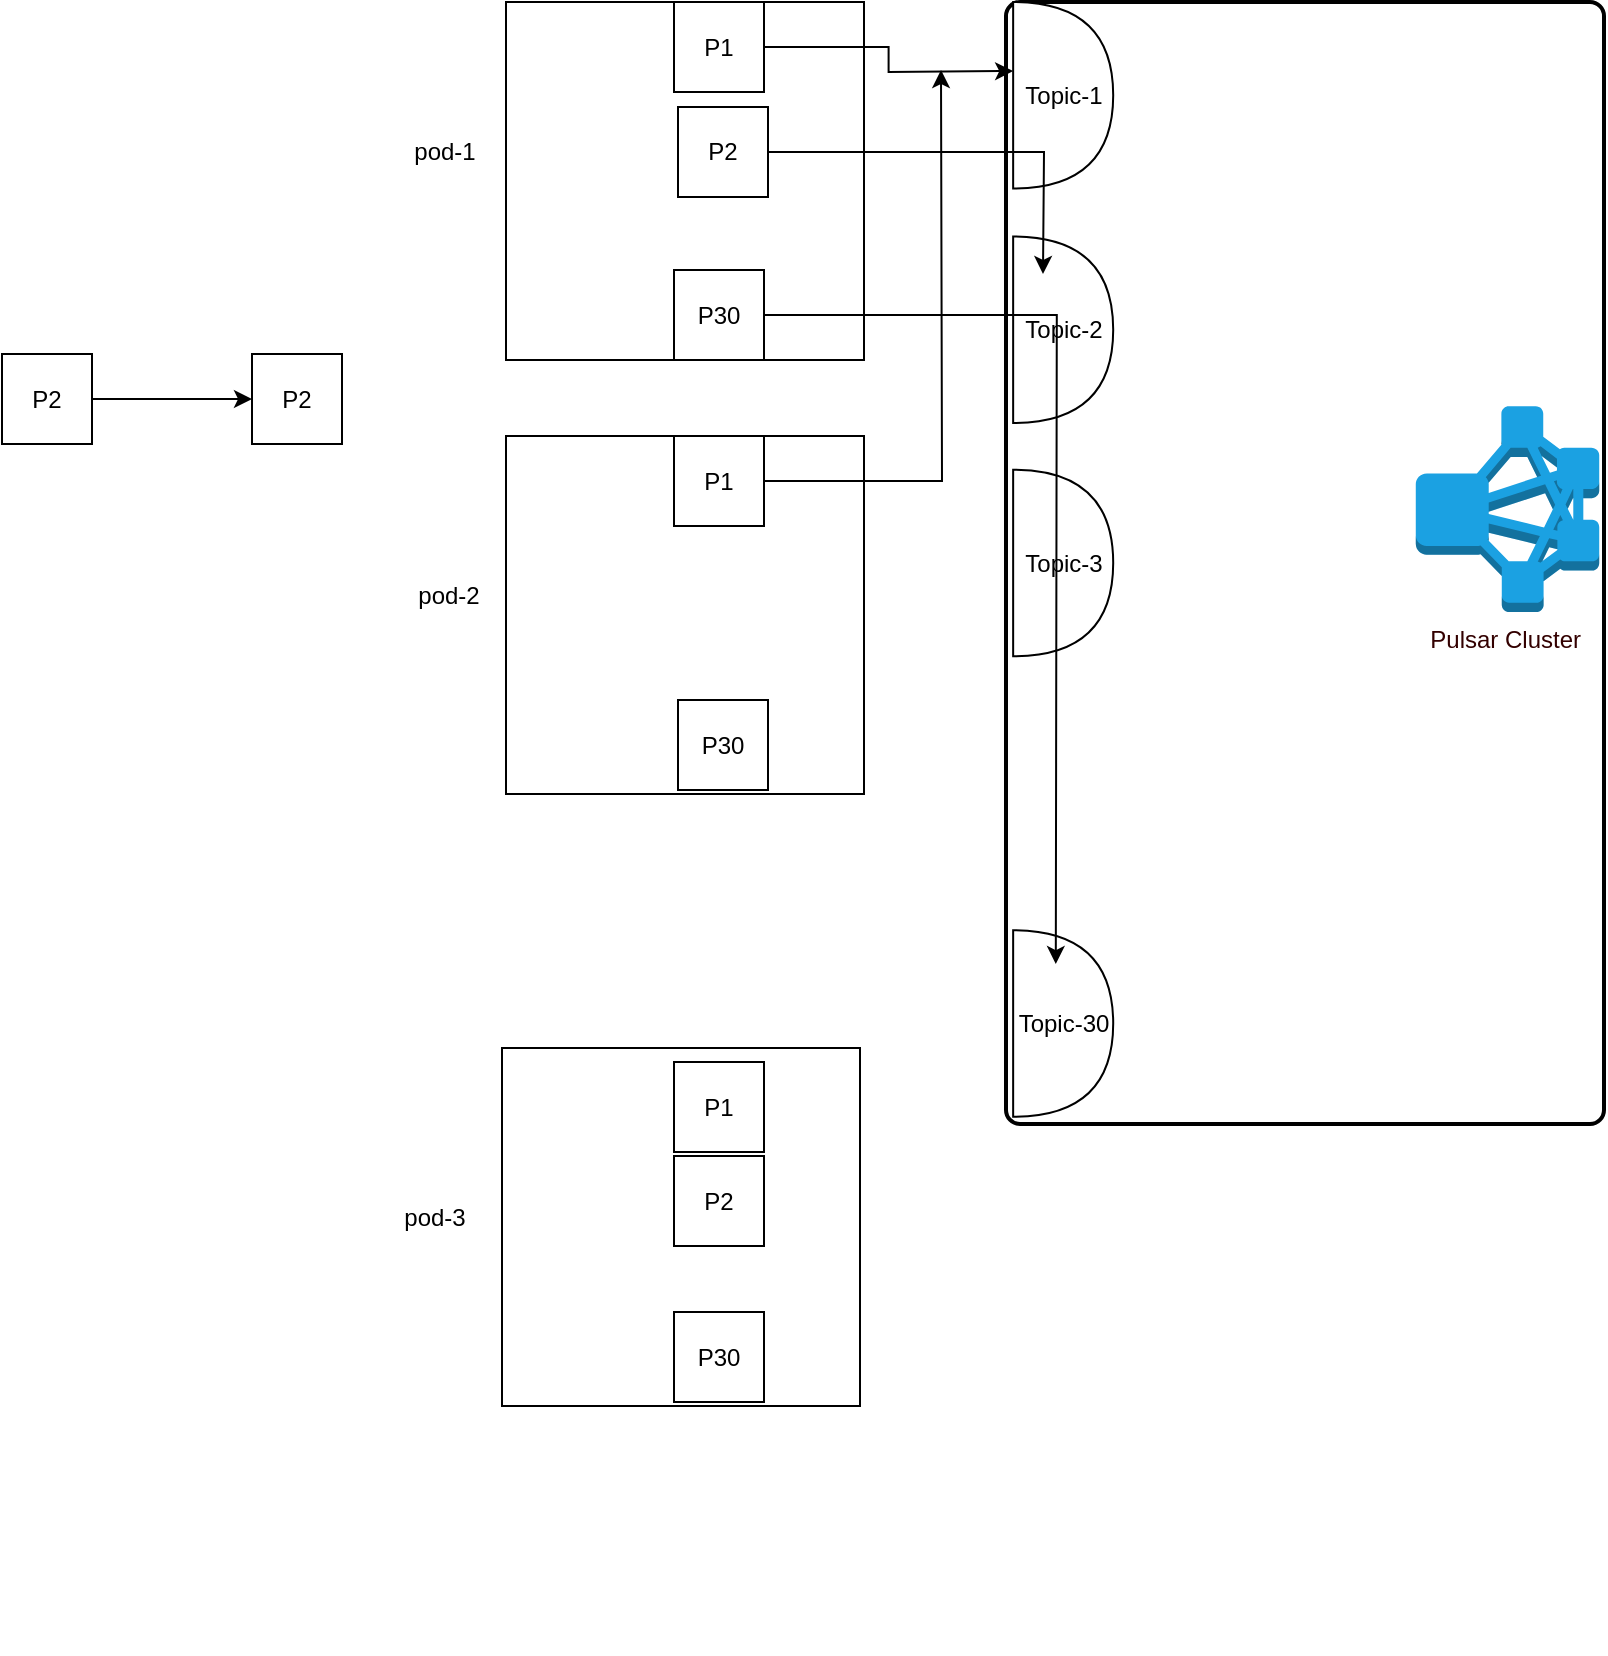 <mxfile version="21.5.2" type="github">
  <diagram name="Page-1" id="m1dlRhAr2hvzv_chCx6v">
    <mxGraphModel dx="826" dy="488" grid="0" gridSize="10" guides="1" tooltips="1" connect="1" arrows="1" fold="1" page="1" pageScale="1" pageWidth="827" pageHeight="1169" math="0" shadow="0">
      <root>
        <mxCell id="0" />
        <mxCell id="1" parent="0" />
        <mxCell id="j6-zWIskrlPnQ-3l_aw4-5" value="" style="group" vertex="1" connectable="0" parent="1">
          <mxGeometry x="519" y="29" width="299" height="561" as="geometry" />
        </mxCell>
        <mxCell id="j6-zWIskrlPnQ-3l_aw4-3" value="" style="rounded=1;whiteSpace=wrap;html=1;absoluteArcSize=1;arcSize=14;strokeWidth=2;" vertex="1" parent="j6-zWIskrlPnQ-3l_aw4-5">
          <mxGeometry width="299" height="561" as="geometry" />
        </mxCell>
        <mxCell id="j6-zWIskrlPnQ-3l_aw4-4" value="&lt;font color=&quot;#330000&quot;&gt;Pulsar Cluster&amp;nbsp;&lt;/font&gt;" style="outlineConnect=0;dashed=0;verticalLabelPosition=bottom;verticalAlign=top;align=center;html=1;shape=mxgraph.aws3.emr_cluster;fillColor=#1ba1e2;strokeColor=#006EAF;fontColor=#ffffff;" vertex="1" parent="j6-zWIskrlPnQ-3l_aw4-5">
          <mxGeometry x="204.892" y="202.151" width="91.725" height="102.87" as="geometry" />
        </mxCell>
        <mxCell id="j6-zWIskrlPnQ-3l_aw4-6" value="Topic-1" style="shape=or;whiteSpace=wrap;html=1;" vertex="1" parent="j6-zWIskrlPnQ-3l_aw4-5">
          <mxGeometry x="3.574" width="50.032" height="93.301" as="geometry" />
        </mxCell>
        <mxCell id="j6-zWIskrlPnQ-3l_aw4-7" value="Topic-2" style="shape=or;whiteSpace=wrap;html=1;" vertex="1" parent="j6-zWIskrlPnQ-3l_aw4-5">
          <mxGeometry x="3.574" y="117.224" width="50.032" height="93.301" as="geometry" />
        </mxCell>
        <mxCell id="j6-zWIskrlPnQ-3l_aw4-8" value="Topic-3" style="shape=or;whiteSpace=wrap;html=1;" vertex="1" parent="j6-zWIskrlPnQ-3l_aw4-5">
          <mxGeometry x="3.574" y="233.85" width="50.032" height="93.301" as="geometry" />
        </mxCell>
        <mxCell id="j6-zWIskrlPnQ-3l_aw4-9" value="Topic-30" style="shape=or;whiteSpace=wrap;html=1;" vertex="1" parent="j6-zWIskrlPnQ-3l_aw4-5">
          <mxGeometry x="3.574" y="464.111" width="50.032" height="93.301" as="geometry" />
        </mxCell>
        <mxCell id="j6-zWIskrlPnQ-3l_aw4-25" value="pod-1" style="text;html=1;align=center;verticalAlign=middle;resizable=0;points=[];autosize=1;strokeColor=none;fillColor=none;" vertex="1" parent="1">
          <mxGeometry x="213" y="91" width="49" height="26" as="geometry" />
        </mxCell>
        <mxCell id="j6-zWIskrlPnQ-3l_aw4-26" value="pod-2" style="text;html=1;align=center;verticalAlign=middle;resizable=0;points=[];autosize=1;strokeColor=none;fillColor=none;" vertex="1" parent="1">
          <mxGeometry x="215" y="313" width="49" height="26" as="geometry" />
        </mxCell>
        <mxCell id="j6-zWIskrlPnQ-3l_aw4-31" value="" style="group" vertex="1" connectable="0" parent="1">
          <mxGeometry x="267" y="552" width="179" height="303" as="geometry" />
        </mxCell>
        <mxCell id="j6-zWIskrlPnQ-3l_aw4-32" value="" style="group" vertex="1" connectable="0" parent="j6-zWIskrlPnQ-3l_aw4-31">
          <mxGeometry width="179" height="179" as="geometry" />
        </mxCell>
        <mxCell id="j6-zWIskrlPnQ-3l_aw4-33" value="" style="whiteSpace=wrap;html=1;aspect=fixed;" vertex="1" parent="j6-zWIskrlPnQ-3l_aw4-32">
          <mxGeometry width="179" height="179" as="geometry" />
        </mxCell>
        <mxCell id="j6-zWIskrlPnQ-3l_aw4-34" value="P1" style="whiteSpace=wrap;html=1;aspect=fixed;" vertex="1" parent="j6-zWIskrlPnQ-3l_aw4-32">
          <mxGeometry x="86" y="7" width="45" height="45" as="geometry" />
        </mxCell>
        <mxCell id="j6-zWIskrlPnQ-3l_aw4-35" value="P30" style="whiteSpace=wrap;html=1;aspect=fixed;" vertex="1" parent="j6-zWIskrlPnQ-3l_aw4-32">
          <mxGeometry x="86" y="132" width="45" height="45" as="geometry" />
        </mxCell>
        <mxCell id="j6-zWIskrlPnQ-3l_aw4-36" value="P2" style="whiteSpace=wrap;html=1;aspect=fixed;" vertex="1" parent="j6-zWIskrlPnQ-3l_aw4-32">
          <mxGeometry x="86" y="54" width="45" height="45" as="geometry" />
        </mxCell>
        <mxCell id="j6-zWIskrlPnQ-3l_aw4-38" value="pod-3" style="text;html=1;align=center;verticalAlign=middle;resizable=0;points=[];autosize=1;strokeColor=none;fillColor=none;" vertex="1" parent="1">
          <mxGeometry x="208" y="624" width="49" height="26" as="geometry" />
        </mxCell>
        <mxCell id="j6-zWIskrlPnQ-3l_aw4-1" value="" style="whiteSpace=wrap;html=1;aspect=fixed;" vertex="1" parent="1">
          <mxGeometry x="269" y="29" width="179" height="179" as="geometry" />
        </mxCell>
        <mxCell id="j6-zWIskrlPnQ-3l_aw4-59" value="" style="edgeStyle=orthogonalEdgeStyle;rounded=0;orthogonalLoop=1;jettySize=auto;html=1;" edge="1" parent="1" source="j6-zWIskrlPnQ-3l_aw4-10">
          <mxGeometry relative="1" as="geometry">
            <mxPoint x="522.57" y="63.5" as="targetPoint" />
          </mxGeometry>
        </mxCell>
        <mxCell id="j6-zWIskrlPnQ-3l_aw4-10" value="P1" style="whiteSpace=wrap;html=1;aspect=fixed;" vertex="1" parent="1">
          <mxGeometry x="353" y="29" width="45" height="45" as="geometry" />
        </mxCell>
        <mxCell id="j6-zWIskrlPnQ-3l_aw4-57" value="" style="edgeStyle=orthogonalEdgeStyle;rounded=0;orthogonalLoop=1;jettySize=auto;html=1;" edge="1" parent="1" source="j6-zWIskrlPnQ-3l_aw4-11">
          <mxGeometry relative="1" as="geometry">
            <mxPoint x="543.9" y="510.01" as="targetPoint" />
          </mxGeometry>
        </mxCell>
        <mxCell id="j6-zWIskrlPnQ-3l_aw4-11" value="P30" style="whiteSpace=wrap;html=1;aspect=fixed;" vertex="1" parent="1">
          <mxGeometry x="353" y="163" width="45" height="45" as="geometry" />
        </mxCell>
        <mxCell id="j6-zWIskrlPnQ-3l_aw4-55" value="" style="edgeStyle=orthogonalEdgeStyle;rounded=0;orthogonalLoop=1;jettySize=auto;html=1;" edge="1" parent="1" source="j6-zWIskrlPnQ-3l_aw4-12">
          <mxGeometry relative="1" as="geometry">
            <mxPoint x="537.5" y="165" as="targetPoint" />
          </mxGeometry>
        </mxCell>
        <mxCell id="j6-zWIskrlPnQ-3l_aw4-12" value="P2" style="whiteSpace=wrap;html=1;aspect=fixed;" vertex="1" parent="1">
          <mxGeometry x="355" y="81.5" width="45" height="45" as="geometry" />
        </mxCell>
        <mxCell id="j6-zWIskrlPnQ-3l_aw4-21" value="" style="whiteSpace=wrap;html=1;aspect=fixed;" vertex="1" parent="1">
          <mxGeometry x="269" y="246" width="179" height="179" as="geometry" />
        </mxCell>
        <mxCell id="j6-zWIskrlPnQ-3l_aw4-61" value="" style="edgeStyle=orthogonalEdgeStyle;rounded=0;orthogonalLoop=1;jettySize=auto;html=1;" edge="1" parent="1" source="j6-zWIskrlPnQ-3l_aw4-22">
          <mxGeometry relative="1" as="geometry">
            <mxPoint x="486.5" y="63" as="targetPoint" />
          </mxGeometry>
        </mxCell>
        <mxCell id="j6-zWIskrlPnQ-3l_aw4-22" value="P1" style="whiteSpace=wrap;html=1;aspect=fixed;" vertex="1" parent="1">
          <mxGeometry x="353" y="246" width="45" height="45" as="geometry" />
        </mxCell>
        <mxCell id="j6-zWIskrlPnQ-3l_aw4-23" value="P30" style="whiteSpace=wrap;html=1;aspect=fixed;" vertex="1" parent="1">
          <mxGeometry x="355" y="378" width="45" height="45" as="geometry" />
        </mxCell>
        <mxCell id="j6-zWIskrlPnQ-3l_aw4-63" value="" style="edgeStyle=orthogonalEdgeStyle;rounded=0;orthogonalLoop=1;jettySize=auto;html=1;" edge="1" parent="1" source="j6-zWIskrlPnQ-3l_aw4-24" target="j6-zWIskrlPnQ-3l_aw4-62">
          <mxGeometry relative="1" as="geometry" />
        </mxCell>
        <mxCell id="j6-zWIskrlPnQ-3l_aw4-24" value="P2" style="whiteSpace=wrap;html=1;aspect=fixed;" vertex="1" parent="1">
          <mxGeometry x="17" y="205" width="45" height="45" as="geometry" />
        </mxCell>
        <mxCell id="j6-zWIskrlPnQ-3l_aw4-62" value="P2" style="whiteSpace=wrap;html=1;aspect=fixed;" vertex="1" parent="1">
          <mxGeometry x="142" y="205" width="45" height="45" as="geometry" />
        </mxCell>
      </root>
    </mxGraphModel>
  </diagram>
</mxfile>
